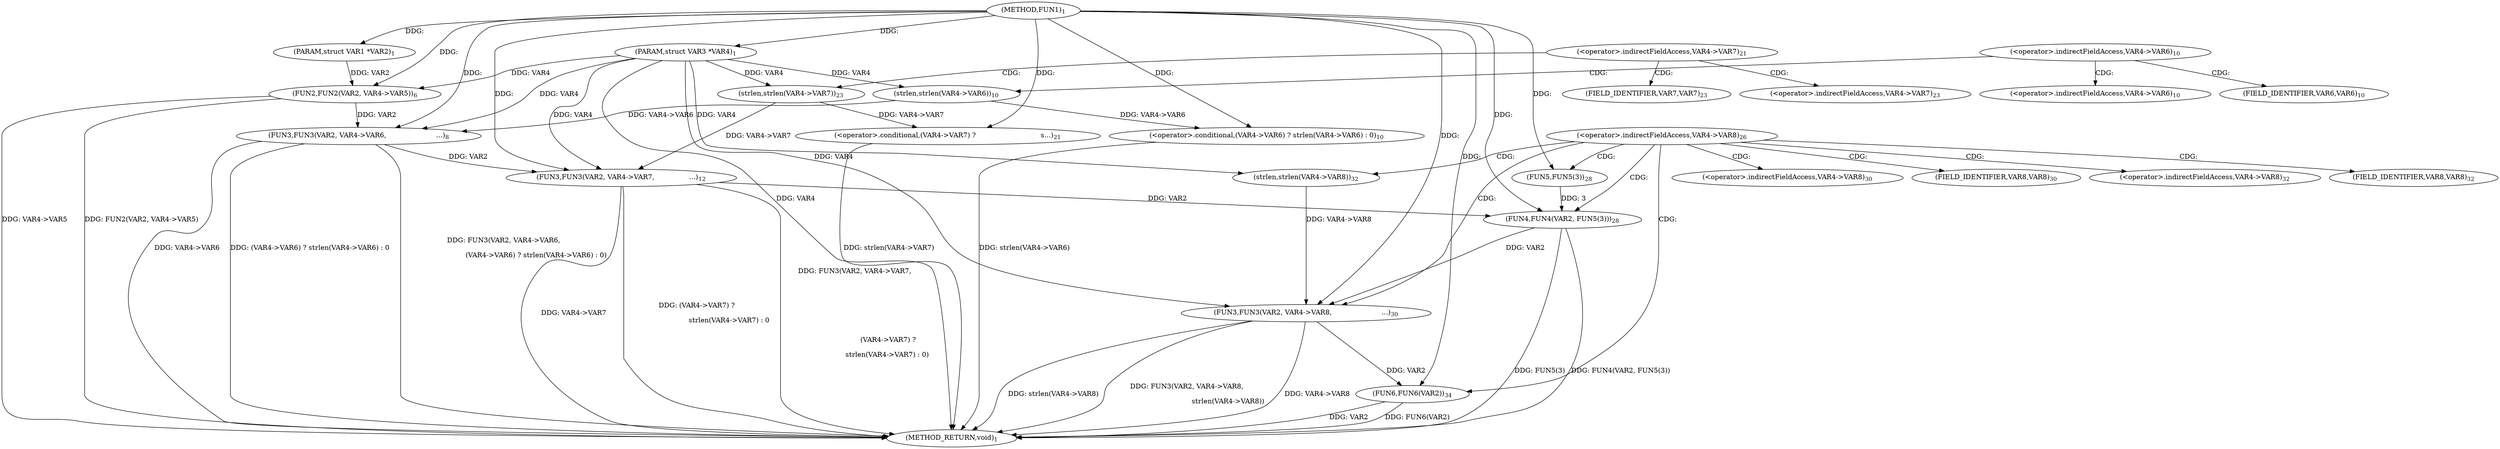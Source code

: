 digraph "FUN1" {  
"8" [label = <(METHOD,FUN1)<SUB>1</SUB>> ]
"65" [label = <(METHOD_RETURN,void)<SUB>1</SUB>> ]
"9" [label = <(PARAM,struct VAR1 *VAR2)<SUB>1</SUB>> ]
"10" [label = <(PARAM,struct VAR3 *VAR4)<SUB>1</SUB>> ]
"12" [label = <(FUN2,FUN2(VAR2, VAR4-&gt;VAR5))<SUB>6</SUB>> ]
"17" [label = <(FUN3,FUN3(VAR2, VAR4-&gt;VAR6,

                       ...)<SUB>8</SUB>> ]
"31" [label = <(FUN3,FUN3(VAR2, VAR4-&gt;VAR7,








                ...)<SUB>12</SUB>> ]
"22" [label = <(&lt;operator&gt;.conditional,(VAR4-&gt;VAR6) ? strlen(VAR4-&gt;VAR6) : 0)<SUB>10</SUB>> ]
"36" [label = <(&lt;operator&gt;.conditional,(VAR4-&gt;VAR7) ?

                              s...)<SUB>21</SUB>> ]
"50" [label = <(FUN4,FUN4(VAR2, FUN5(3)))<SUB>28</SUB>> ]
"54" [label = <(FUN3,FUN3(VAR2, VAR4-&gt;VAR8,

                       ...)<SUB>30</SUB>> ]
"63" [label = <(FUN6,FUN6(VAR2))<SUB>34</SUB>> ]
"26" [label = <(strlen,strlen(VAR4-&gt;VAR6))<SUB>10</SUB>> ]
"40" [label = <(strlen,strlen(VAR4-&gt;VAR7))<SUB>23</SUB>> ]
"52" [label = <(FUN5,FUN5(3))<SUB>28</SUB>> ]
"59" [label = <(strlen,strlen(VAR4-&gt;VAR8))<SUB>32</SUB>> ]
"46" [label = <(&lt;operator&gt;.indirectFieldAccess,VAR4-&gt;VAR8)<SUB>26</SUB>> ]
"23" [label = <(&lt;operator&gt;.indirectFieldAccess,VAR4-&gt;VAR6)<SUB>10</SUB>> ]
"37" [label = <(&lt;operator&gt;.indirectFieldAccess,VAR4-&gt;VAR7)<SUB>21</SUB>> ]
"27" [label = <(&lt;operator&gt;.indirectFieldAccess,VAR4-&gt;VAR6)<SUB>10</SUB>> ]
"41" [label = <(&lt;operator&gt;.indirectFieldAccess,VAR4-&gt;VAR7)<SUB>23</SUB>> ]
"56" [label = <(&lt;operator&gt;.indirectFieldAccess,VAR4-&gt;VAR8)<SUB>30</SUB>> ]
"29" [label = <(FIELD_IDENTIFIER,VAR6,VAR6)<SUB>10</SUB>> ]
"43" [label = <(FIELD_IDENTIFIER,VAR7,VAR7)<SUB>23</SUB>> ]
"58" [label = <(FIELD_IDENTIFIER,VAR8,VAR8)<SUB>30</SUB>> ]
"60" [label = <(&lt;operator&gt;.indirectFieldAccess,VAR4-&gt;VAR8)<SUB>32</SUB>> ]
"62" [label = <(FIELD_IDENTIFIER,VAR8,VAR8)<SUB>32</SUB>> ]
  "10" -> "65"  [ label = "DDG: VAR4"] 
  "12" -> "65"  [ label = "DDG: VAR4-&gt;VAR5"] 
  "12" -> "65"  [ label = "DDG: FUN2(VAR2, VAR4-&gt;VAR5)"] 
  "17" -> "65"  [ label = "DDG: VAR4-&gt;VAR6"] 
  "22" -> "65"  [ label = "DDG: strlen(VAR4-&gt;VAR6)"] 
  "17" -> "65"  [ label = "DDG: (VAR4-&gt;VAR6) ? strlen(VAR4-&gt;VAR6) : 0"] 
  "17" -> "65"  [ label = "DDG: FUN3(VAR2, VAR4-&gt;VAR6,

                              (VAR4-&gt;VAR6) ? strlen(VAR4-&gt;VAR6) : 0)"] 
  "31" -> "65"  [ label = "DDG: VAR4-&gt;VAR7"] 
  "36" -> "65"  [ label = "DDG: strlen(VAR4-&gt;VAR7)"] 
  "31" -> "65"  [ label = "DDG: (VAR4-&gt;VAR7) ?

                              strlen(VAR4-&gt;VAR7) : 0"] 
  "31" -> "65"  [ label = "DDG: FUN3(VAR2, VAR4-&gt;VAR7,








                               (VAR4-&gt;VAR7) ?

                              strlen(VAR4-&gt;VAR7) : 0)"] 
  "50" -> "65"  [ label = "DDG: FUN5(3)"] 
  "50" -> "65"  [ label = "DDG: FUN4(VAR2, FUN5(3))"] 
  "54" -> "65"  [ label = "DDG: VAR4-&gt;VAR8"] 
  "54" -> "65"  [ label = "DDG: strlen(VAR4-&gt;VAR8)"] 
  "54" -> "65"  [ label = "DDG: FUN3(VAR2, VAR4-&gt;VAR8,

                                      strlen(VAR4-&gt;VAR8))"] 
  "63" -> "65"  [ label = "DDG: VAR2"] 
  "63" -> "65"  [ label = "DDG: FUN6(VAR2)"] 
  "8" -> "9"  [ label = "DDG: "] 
  "8" -> "10"  [ label = "DDG: "] 
  "9" -> "12"  [ label = "DDG: VAR2"] 
  "8" -> "12"  [ label = "DDG: "] 
  "10" -> "12"  [ label = "DDG: VAR4"] 
  "12" -> "17"  [ label = "DDG: VAR2"] 
  "8" -> "17"  [ label = "DDG: "] 
  "10" -> "17"  [ label = "DDG: VAR4"] 
  "26" -> "17"  [ label = "DDG: VAR4-&gt;VAR6"] 
  "17" -> "31"  [ label = "DDG: VAR2"] 
  "8" -> "31"  [ label = "DDG: "] 
  "10" -> "31"  [ label = "DDG: VAR4"] 
  "40" -> "31"  [ label = "DDG: VAR4-&gt;VAR7"] 
  "26" -> "22"  [ label = "DDG: VAR4-&gt;VAR6"] 
  "8" -> "22"  [ label = "DDG: "] 
  "40" -> "36"  [ label = "DDG: VAR4-&gt;VAR7"] 
  "8" -> "36"  [ label = "DDG: "] 
  "10" -> "26"  [ label = "DDG: VAR4"] 
  "10" -> "40"  [ label = "DDG: VAR4"] 
  "31" -> "50"  [ label = "DDG: VAR2"] 
  "8" -> "50"  [ label = "DDG: "] 
  "52" -> "50"  [ label = "DDG: 3"] 
  "50" -> "54"  [ label = "DDG: VAR2"] 
  "8" -> "54"  [ label = "DDG: "] 
  "10" -> "54"  [ label = "DDG: VAR4"] 
  "59" -> "54"  [ label = "DDG: VAR4-&gt;VAR8"] 
  "54" -> "63"  [ label = "DDG: VAR2"] 
  "8" -> "63"  [ label = "DDG: "] 
  "8" -> "52"  [ label = "DDG: "] 
  "10" -> "59"  [ label = "DDG: VAR4"] 
  "46" -> "58"  [ label = "CDG: "] 
  "46" -> "60"  [ label = "CDG: "] 
  "46" -> "52"  [ label = "CDG: "] 
  "46" -> "56"  [ label = "CDG: "] 
  "46" -> "63"  [ label = "CDG: "] 
  "46" -> "50"  [ label = "CDG: "] 
  "46" -> "59"  [ label = "CDG: "] 
  "46" -> "54"  [ label = "CDG: "] 
  "46" -> "62"  [ label = "CDG: "] 
  "23" -> "26"  [ label = "CDG: "] 
  "23" -> "27"  [ label = "CDG: "] 
  "23" -> "29"  [ label = "CDG: "] 
  "37" -> "41"  [ label = "CDG: "] 
  "37" -> "40"  [ label = "CDG: "] 
  "37" -> "43"  [ label = "CDG: "] 
}
